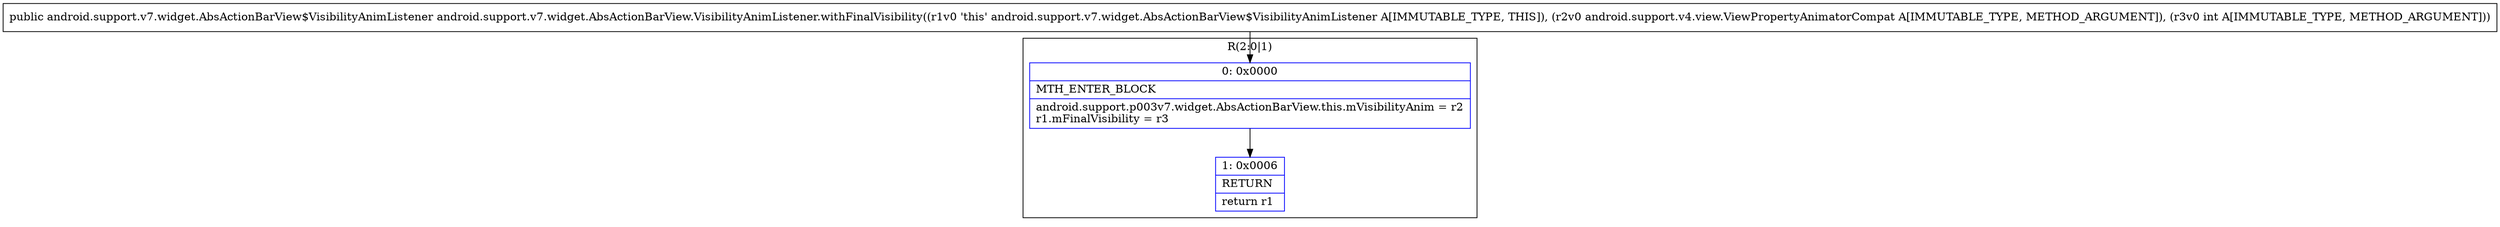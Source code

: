 digraph "CFG forandroid.support.v7.widget.AbsActionBarView.VisibilityAnimListener.withFinalVisibility(Landroid\/support\/v4\/view\/ViewPropertyAnimatorCompat;I)Landroid\/support\/v7\/widget\/AbsActionBarView$VisibilityAnimListener;" {
subgraph cluster_Region_462781966 {
label = "R(2:0|1)";
node [shape=record,color=blue];
Node_0 [shape=record,label="{0\:\ 0x0000|MTH_ENTER_BLOCK\l|android.support.p003v7.widget.AbsActionBarView.this.mVisibilityAnim = r2\lr1.mFinalVisibility = r3\l}"];
Node_1 [shape=record,label="{1\:\ 0x0006|RETURN\l|return r1\l}"];
}
MethodNode[shape=record,label="{public android.support.v7.widget.AbsActionBarView$VisibilityAnimListener android.support.v7.widget.AbsActionBarView.VisibilityAnimListener.withFinalVisibility((r1v0 'this' android.support.v7.widget.AbsActionBarView$VisibilityAnimListener A[IMMUTABLE_TYPE, THIS]), (r2v0 android.support.v4.view.ViewPropertyAnimatorCompat A[IMMUTABLE_TYPE, METHOD_ARGUMENT]), (r3v0 int A[IMMUTABLE_TYPE, METHOD_ARGUMENT])) }"];
MethodNode -> Node_0;
Node_0 -> Node_1;
}

